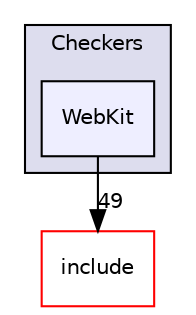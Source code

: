 digraph "lib/StaticAnalyzer/Checkers/WebKit" {
  bgcolor=transparent;
  compound=true
  node [ fontsize="10", fontname="Helvetica"];
  edge [ labelfontsize="10", labelfontname="Helvetica"];
  subgraph clusterdir_98a0d9a5a3820cce728a787f3e823141 {
    graph [ bgcolor="#ddddee", pencolor="black", label="Checkers" fontname="Helvetica", fontsize="10", URL="dir_98a0d9a5a3820cce728a787f3e823141.html"]
  dir_defd5cfe1adfe687c342f0b120107194 [shape=box, label="WebKit", style="filled", fillcolor="#eeeeff", pencolor="black", URL="dir_defd5cfe1adfe687c342f0b120107194.html"];
  }
  dir_d44c64559bbebec7f509842c48db8b23 [shape=box label="include" color="red" URL="dir_d44c64559bbebec7f509842c48db8b23.html"];
  dir_defd5cfe1adfe687c342f0b120107194->dir_d44c64559bbebec7f509842c48db8b23 [headlabel="49", labeldistance=1.5 headhref="dir_000119_000001.html"];
}

